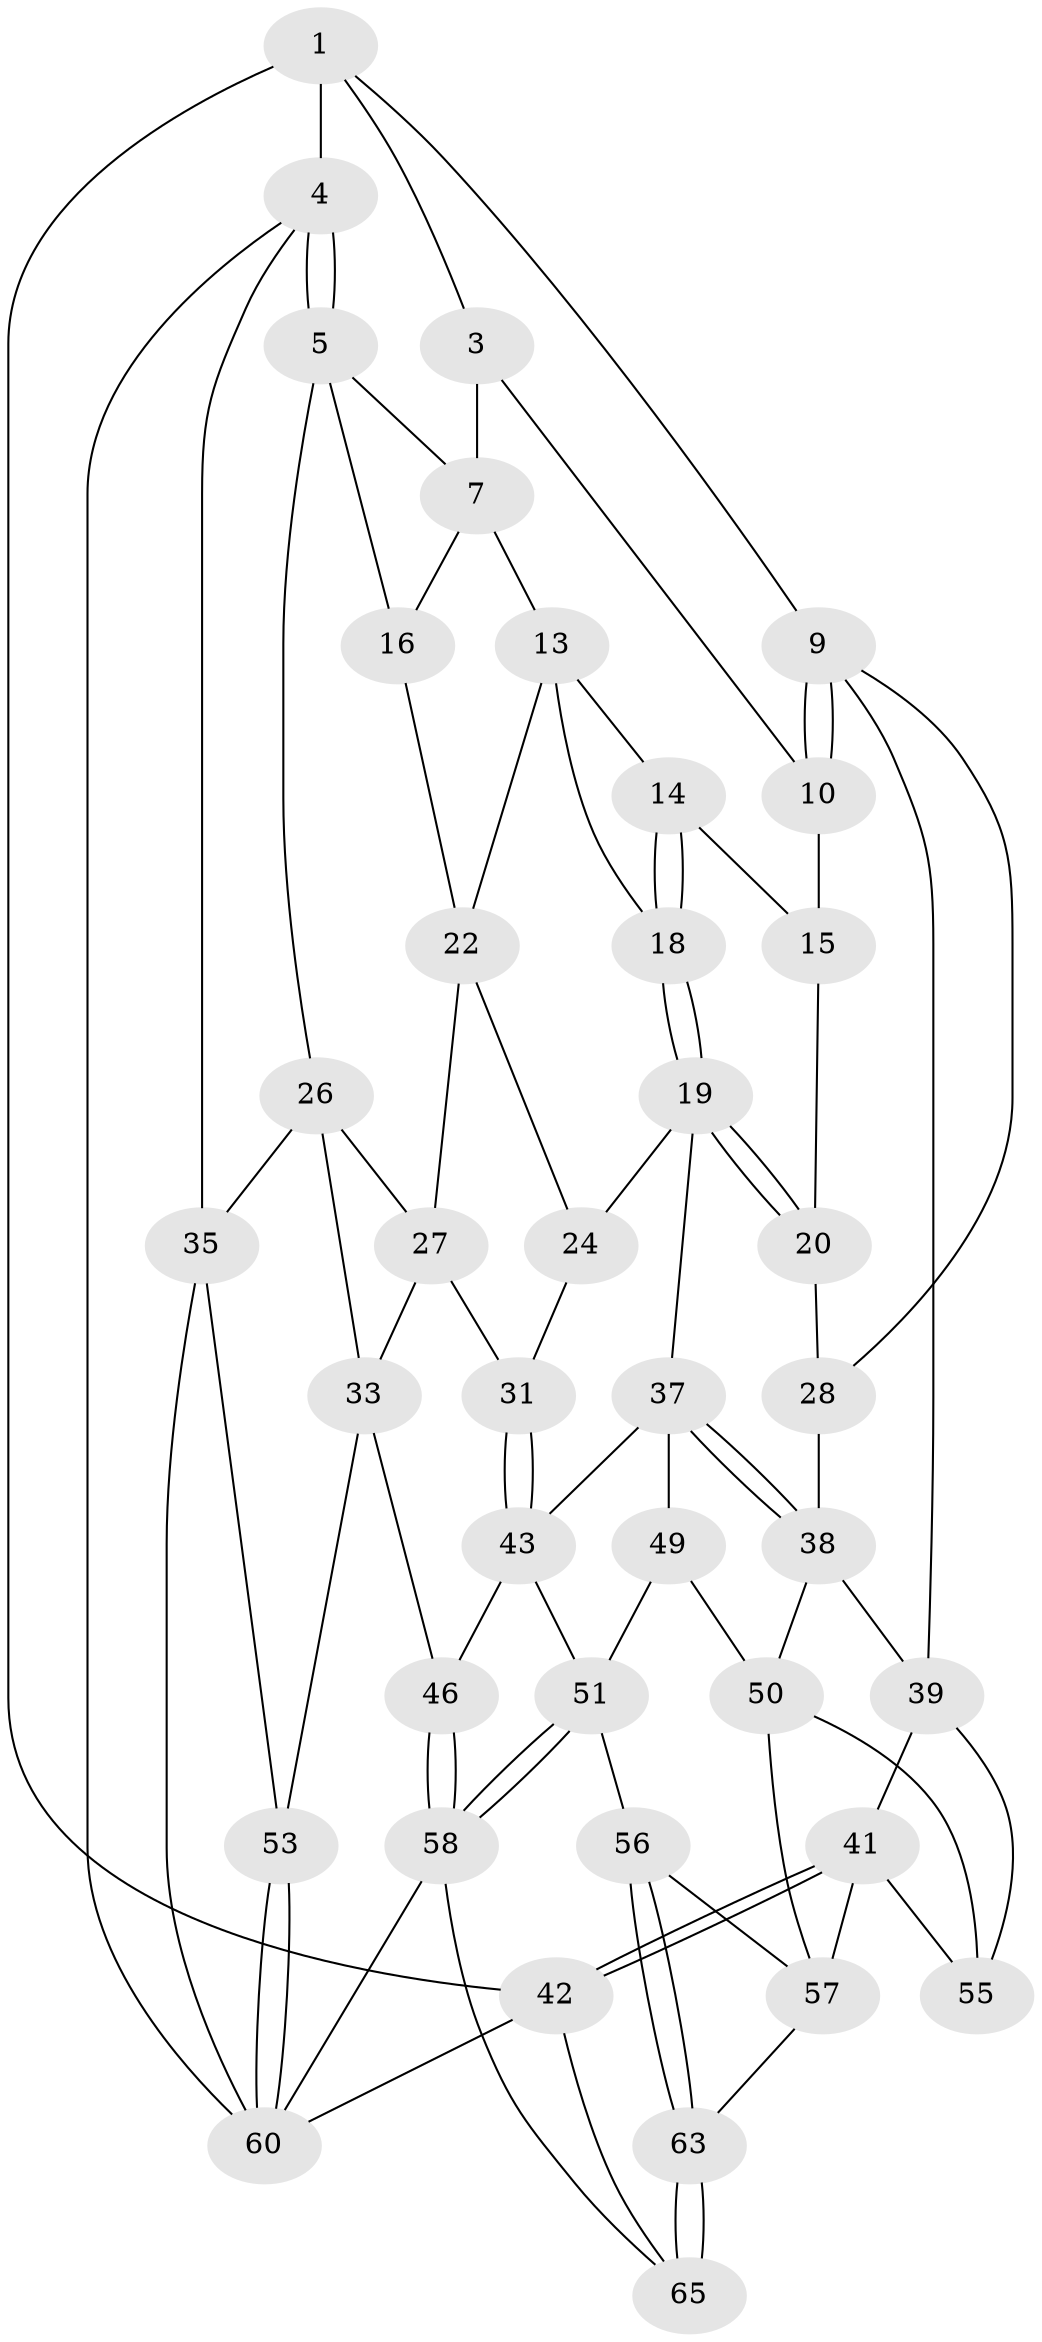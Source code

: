 // Generated by graph-tools (version 1.1) at 2025/52/02/27/25 19:52:36]
// undirected, 40 vertices, 85 edges
graph export_dot {
graph [start="1"]
  node [color=gray90,style=filled];
  1 [pos="+0.7304569801918848+0",super="+2"];
  3 [pos="+0.6281306625887874+0",super="+8"];
  4 [pos="+1+0.3396033670431242",super="+34"];
  5 [pos="+1+0.36991040004891523",super="+6"];
  7 [pos="+0.7235530679878278+0.24194046219479973",super="+12"];
  9 [pos="+0+0.0864909085737876",super="+29"];
  10 [pos="+0.18827528603488647+0.23487752577153415",super="+11"];
  13 [pos="+0.6238443922472743+0.46986370462575267",super="+21"];
  14 [pos="+0.5409875773510225+0.37560034039077345"];
  15 [pos="+0.5093112363086306+0.26549587136593544",super="+17"];
  16 [pos="+0.7174925890544482+0.4795918030744244"];
  18 [pos="+0.5033510159949478+0.49965543380032534"];
  19 [pos="+0.4159315752867782+0.5769939153307855",super="+25"];
  20 [pos="+0.3616059369678232+0.5131072325876217"];
  22 [pos="+0.709431221435177+0.49404200354600797",super="+23"];
  24 [pos="+0.6631237785677918+0.5409691232589445"];
  26 [pos="+0.9184998889032087+0.4952843588295209",super="+32"];
  27 [pos="+0.8447333575819065+0.5376640093493682",super="+30"];
  28 [pos="+0.263188113696606+0.5237020692899478"];
  31 [pos="+0.6768472210283442+0.5947394577968058"];
  33 [pos="+0.8306115901530622+0.7118003487133293",super="+45"];
  35 [pos="+1+0.7651235722120782",super="+36"];
  37 [pos="+0.4253339237582971+0.644800264954405",super="+44"];
  38 [pos="+0.21036903785149744+0.6384891277779678",super="+48"];
  39 [pos="+0+0.46905604571086135",super="+40"];
  41 [pos="+0+0.9782501232434553",super="+59"];
  42 [pos="+0+1"];
  43 [pos="+0.6394693850832806+0.6726573431839875",super="+47"];
  46 [pos="+0.7894716165399074+0.7978052261033364"];
  49 [pos="+0.41260635232319653+0.7295635637056298"];
  50 [pos="+0.20793053141731688+0.7678477513265238",super="+54"];
  51 [pos="+0.5345122539671481+0.8840903012385526",super="+52"];
  53 [pos="+0.8439697655535956+0.8531482767159644"];
  55 [pos="+0.019828456550128007+0.7758254924289766"];
  56 [pos="+0.33207753456383116+0.9050736796490564"];
  57 [pos="+0.17879724801650815+0.8405561292886031",super="+62"];
  58 [pos="+0.5546111364138193+0.9398891807712163",super="+61"];
  60 [pos="+0.8417541349694011+1",super="+66"];
  63 [pos="+0.3388652775484957+0.9516830016942681",super="+64"];
  65 [pos="+0.514233057850985+1",super="+67"];
  1 -- 4 [weight=2];
  1 -- 42;
  1 -- 3;
  1 -- 9;
  3 -- 7;
  3 -- 10;
  4 -- 5;
  4 -- 5;
  4 -- 35;
  4 -- 60;
  5 -- 26;
  5 -- 16;
  5 -- 7;
  7 -- 16;
  7 -- 13;
  9 -- 10;
  9 -- 10;
  9 -- 28;
  9 -- 39;
  10 -- 15 [weight=2];
  13 -- 14;
  13 -- 18;
  13 -- 22;
  14 -- 15;
  14 -- 18;
  14 -- 18;
  15 -- 20;
  16 -- 22;
  18 -- 19;
  18 -- 19;
  19 -- 20;
  19 -- 20;
  19 -- 24;
  19 -- 37;
  20 -- 28;
  22 -- 27;
  22 -- 24;
  24 -- 31;
  26 -- 27;
  26 -- 33;
  26 -- 35;
  27 -- 33;
  27 -- 31;
  28 -- 38;
  31 -- 43;
  31 -- 43;
  33 -- 53;
  33 -- 46;
  35 -- 53;
  35 -- 60;
  37 -- 38;
  37 -- 38;
  37 -- 49;
  37 -- 43;
  38 -- 50;
  38 -- 39;
  39 -- 41;
  39 -- 55;
  41 -- 42;
  41 -- 42;
  41 -- 57;
  41 -- 55;
  42 -- 65;
  42 -- 60;
  43 -- 51;
  43 -- 46;
  46 -- 58;
  46 -- 58;
  49 -- 50;
  49 -- 51;
  50 -- 57;
  50 -- 55;
  51 -- 58;
  51 -- 58;
  51 -- 56;
  53 -- 60;
  53 -- 60;
  56 -- 57;
  56 -- 63;
  56 -- 63;
  57 -- 63;
  58 -- 65;
  58 -- 60;
  63 -- 65 [weight=2];
  63 -- 65;
}
